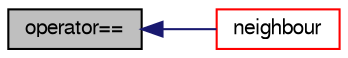 digraph "operator=="
{
  bgcolor="transparent";
  edge [fontname="FreeSans",fontsize="10",labelfontname="FreeSans",labelfontsize="10"];
  node [fontname="FreeSans",fontsize="10",shape=record];
  rankdir="LR";
  Node54473 [label="operator==",height=0.2,width=0.4,color="black", fillcolor="grey75", style="filled", fontcolor="black"];
  Node54473 -> Node54474 [dir="back",color="midnightblue",fontsize="10",style="solid",fontname="FreeSans"];
  Node54474 [label="neighbour",height=0.2,width=0.4,color="red",URL="$a22766.html#aab1a7f2af09b33005a527e107c7b3fad",tooltip="Internal face neighbour. "];
}
